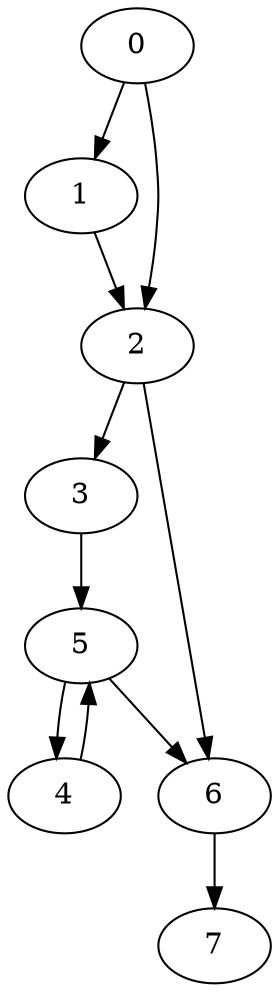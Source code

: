 digraph {
	0
	1
	2
	3
	4
	5
	6
	7
	3 -> 5
	4 -> 5
	2 -> 6
	5 -> 6
	6 -> 7
	0 -> 1
	0 -> 2
	1 -> 2
	2 -> 3
	5 -> 4
}
